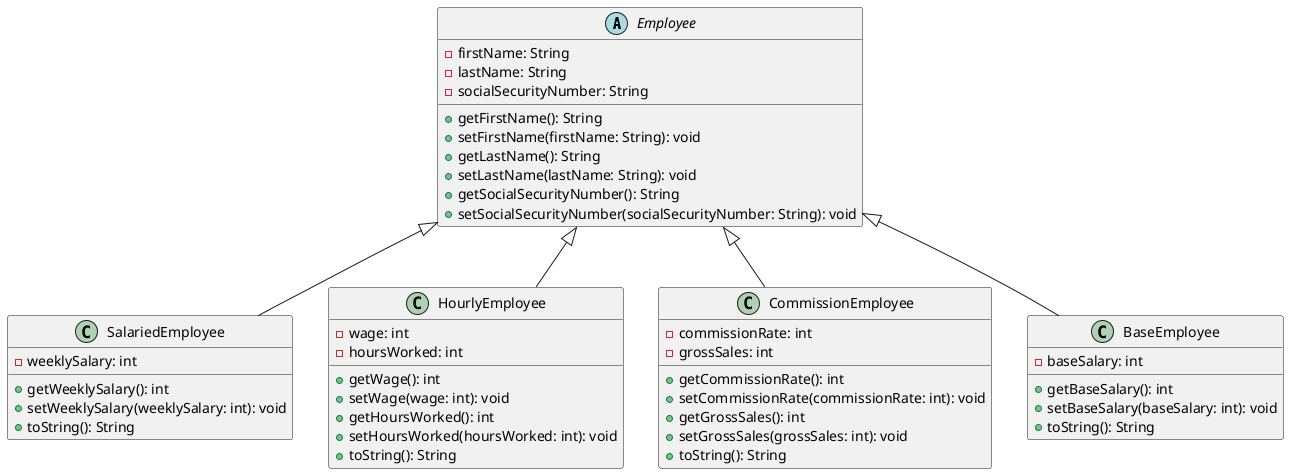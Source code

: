 @startuml
abstract class Employee
class SalariedEmployee
class HourlyEmployee
class CommissionEmployee
class BaseEmployee

Employee <|-- SalariedEmployee
Employee <|-- HourlyEmployee
Employee <|-- CommissionEmployee
Employee <|-- BaseEmployee

abstract class Employee {
    - firstName: String
    - lastName: String
    - socialSecurityNumber: String
    + getFirstName(): String
    + setFirstName(firstName: String): void
    + getLastName(): String
    + setLastName(lastName: String): void
    + getSocialSecurityNumber(): String
    + setSocialSecurityNumber(socialSecurityNumber: String): void
}

class SalariedEmployee {
    - weeklySalary: int
    + getWeeklySalary(): int
    + setWeeklySalary(weeklySalary: int): void
    + toString(): String
}

class HourlyEmployee {
    - wage: int
    - hoursWorked: int
    + getWage(): int
    + setWage(wage: int): void
    + getHoursWorked(): int
    + setHoursWorked(hoursWorked: int): void
    + toString(): String
}

class CommissionEmployee {
    - commissionRate: int
    - grossSales: int
    + getCommissionRate(): int
    + setCommissionRate(commissionRate: int): void
    + getGrossSales(): int
    + setGrossSales(grossSales: int): void
    + toString(): String
}

class BaseEmployee {
    - baseSalary: int
    + getBaseSalary(): int
    + setBaseSalary(baseSalary: int): void
    + toString(): String
}



@enduml
